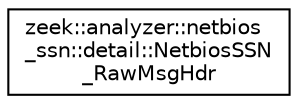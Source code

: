 digraph "Graphical Class Hierarchy"
{
 // LATEX_PDF_SIZE
  edge [fontname="Helvetica",fontsize="10",labelfontname="Helvetica",labelfontsize="10"];
  node [fontname="Helvetica",fontsize="10",shape=record];
  rankdir="LR";
  Node0 [label="zeek::analyzer::netbios\l_ssn::detail::NetbiosSSN\l_RawMsgHdr",height=0.2,width=0.4,color="black", fillcolor="white", style="filled",URL="$d1/d61/structzeek_1_1analyzer_1_1netbios__ssn_1_1detail_1_1NetbiosSSN__RawMsgHdr.html",tooltip=" "];
}
